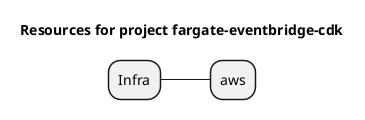 @startmindmap
title Resources for project fargate-eventbridge-cdk
skinparam monochrome true
+ Infra
++ aws

@endmindmap